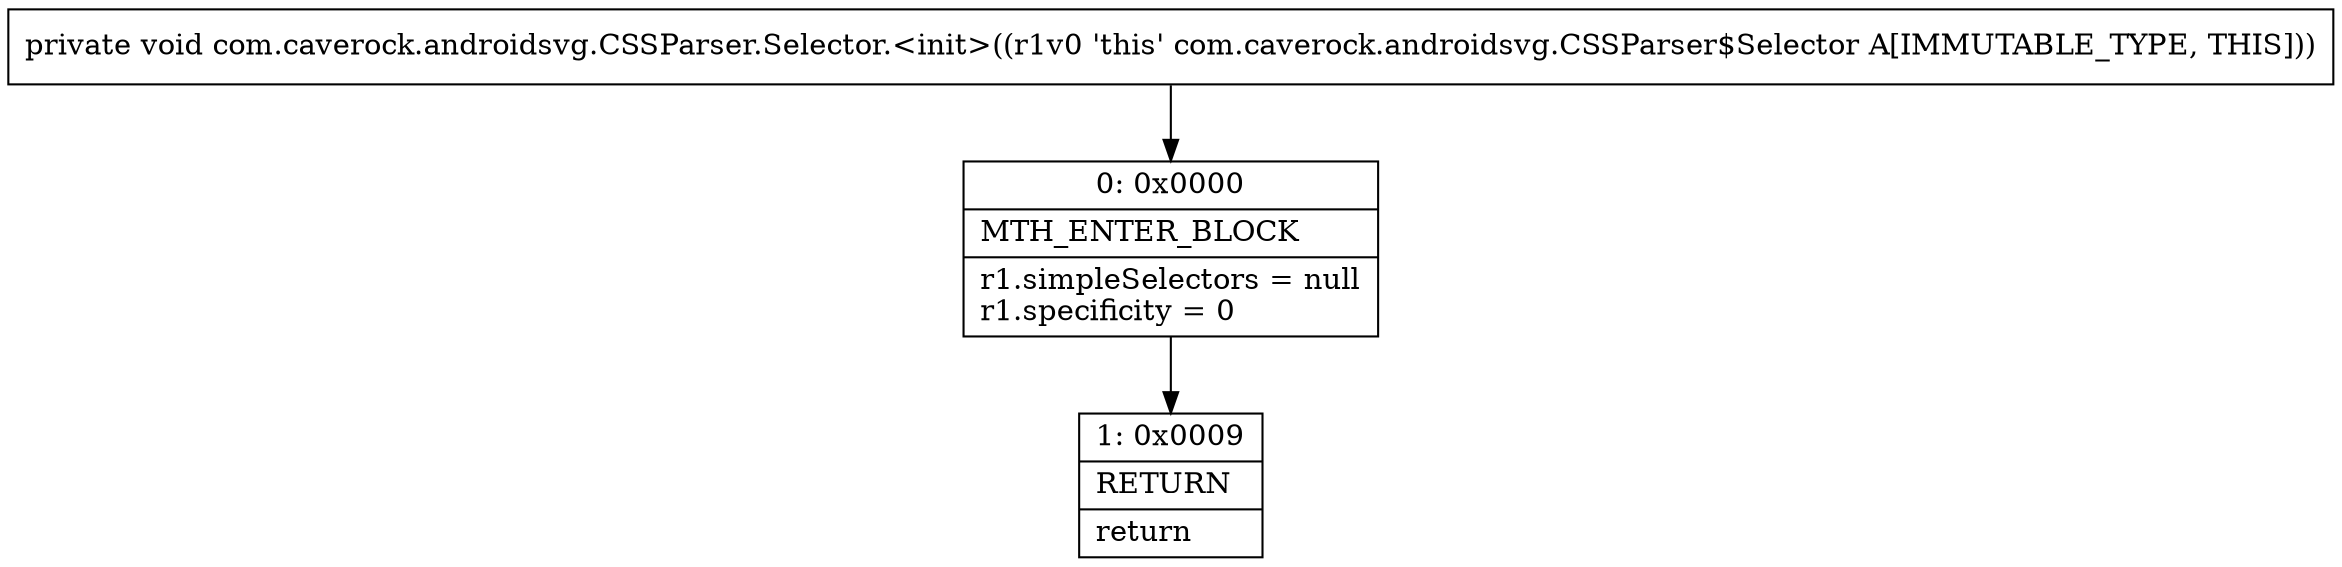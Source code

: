 digraph "CFG forcom.caverock.androidsvg.CSSParser.Selector.\<init\>()V" {
Node_0 [shape=record,label="{0\:\ 0x0000|MTH_ENTER_BLOCK\l|r1.simpleSelectors = null\lr1.specificity = 0\l}"];
Node_1 [shape=record,label="{1\:\ 0x0009|RETURN\l|return\l}"];
MethodNode[shape=record,label="{private void com.caverock.androidsvg.CSSParser.Selector.\<init\>((r1v0 'this' com.caverock.androidsvg.CSSParser$Selector A[IMMUTABLE_TYPE, THIS])) }"];
MethodNode -> Node_0;
Node_0 -> Node_1;
}

